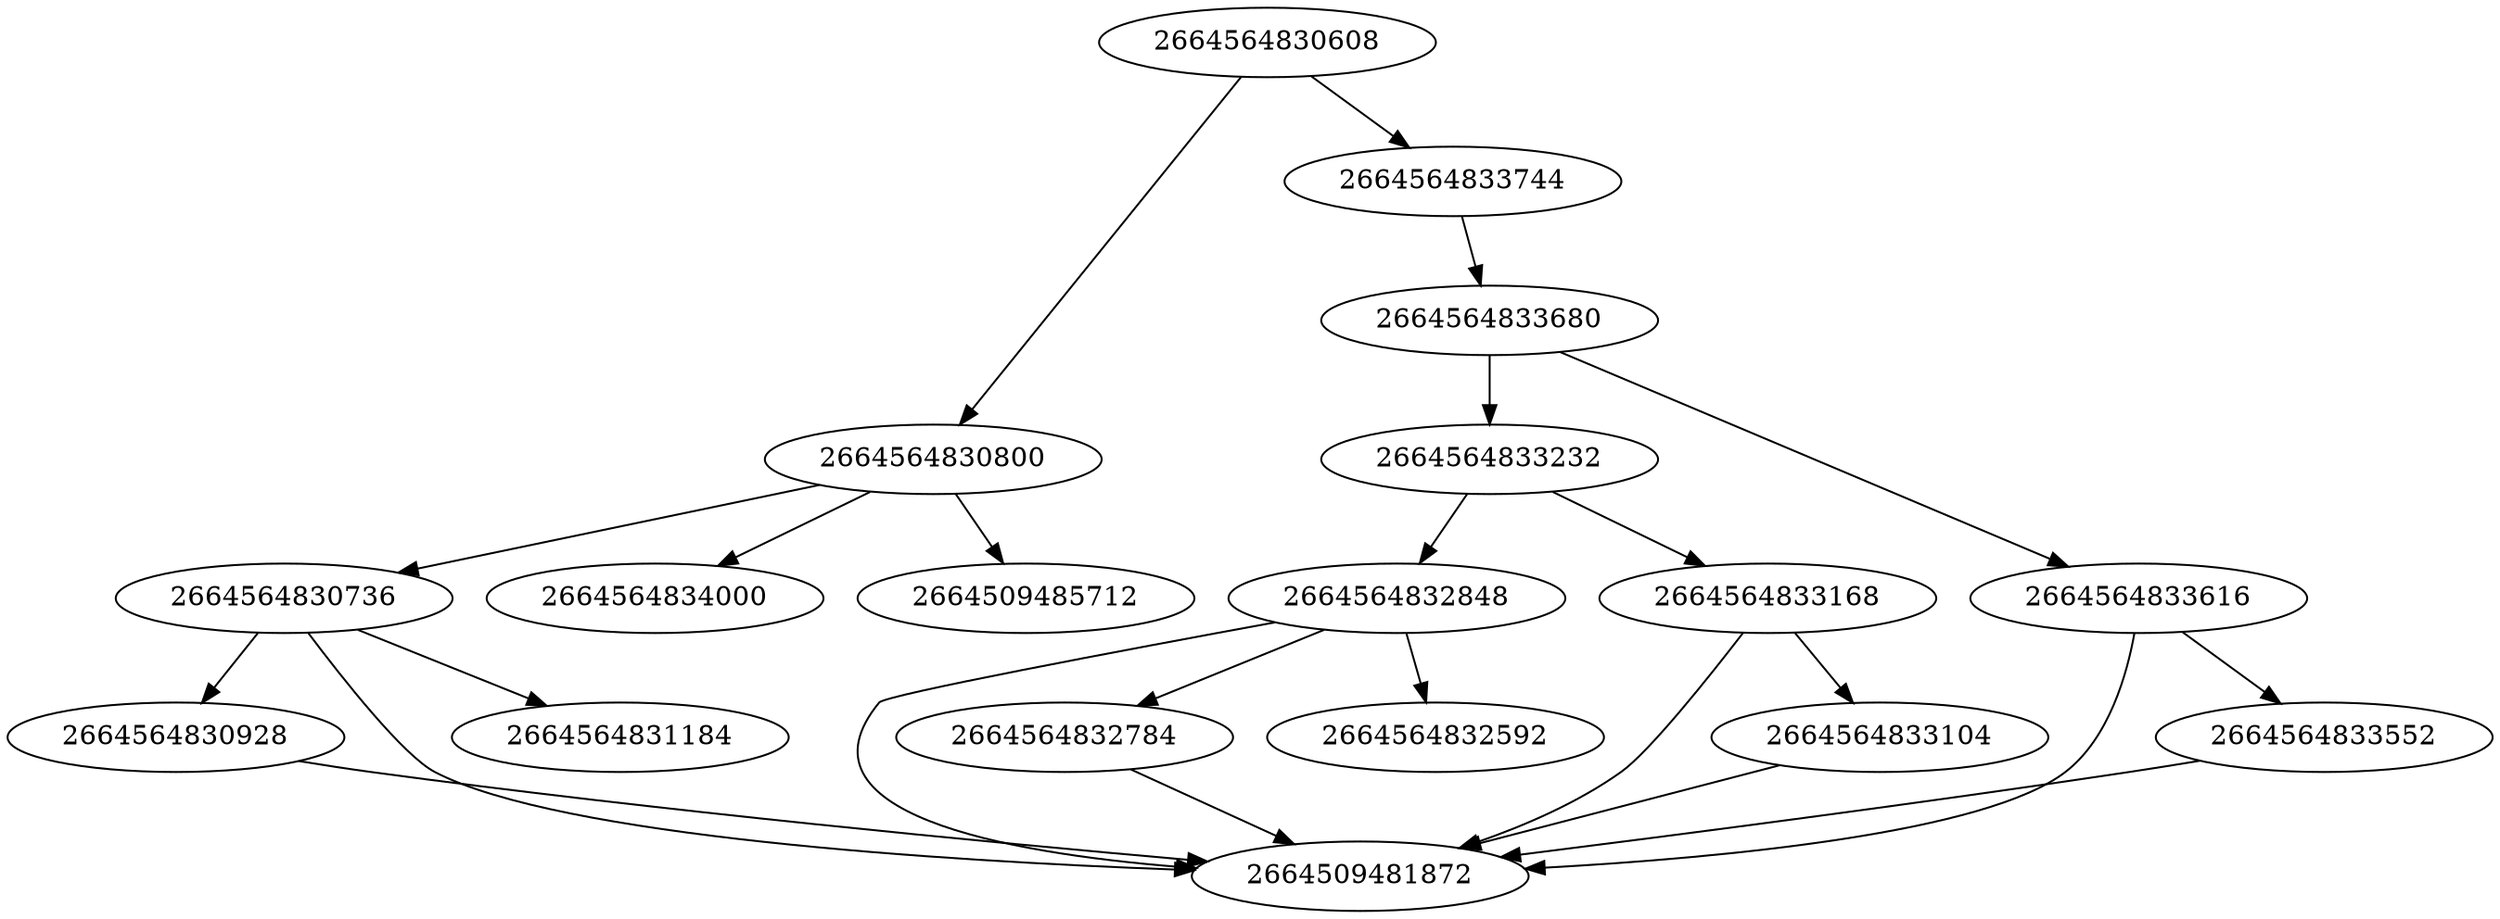 strict digraph {
2664564833680 [type=Call];
2664564830928 [type=Name];
2664509481872 [type=Load];
2664564831184 [type=Constant];
2664564832784 [type=Name];
2664564833552 [type=Name];
2664564832848 [type=Subscript];
2664564833168 [type=Attribute];
2664564833104 [type=Name];
2664564833232 [type=Call];
2664564830800 [type=Compare];
2664564830736 [type=Subscript];
2664564834000 [type=Constant];
2664509485712 [type=Eq];
2664564833616 [type=Attribute];
2664564832592 [type=Constant];
2664564830608 [type=If];
2664564833744 [type=Expr];
2664564833680 -> 2664564833616;
2664564833680 -> 2664564833232;
2664564830928 -> 2664509481872;
2664564832784 -> 2664509481872;
2664564833552 -> 2664509481872;
2664564832848 -> 2664564832784;
2664564832848 -> 2664564832592;
2664564832848 -> 2664509481872;
2664564833168 -> 2664564833104;
2664564833168 -> 2664509481872;
2664564833104 -> 2664509481872;
2664564833232 -> 2664564833168;
2664564833232 -> 2664564832848;
2664564830800 -> 2664564830736;
2664564830800 -> 2664509485712;
2664564830800 -> 2664564834000;
2664564830736 -> 2664564830928;
2664564830736 -> 2664564831184;
2664564830736 -> 2664509481872;
2664564833616 -> 2664564833552;
2664564833616 -> 2664509481872;
2664564830608 -> 2664564830800;
2664564830608 -> 2664564833744;
2664564833744 -> 2664564833680;
}
